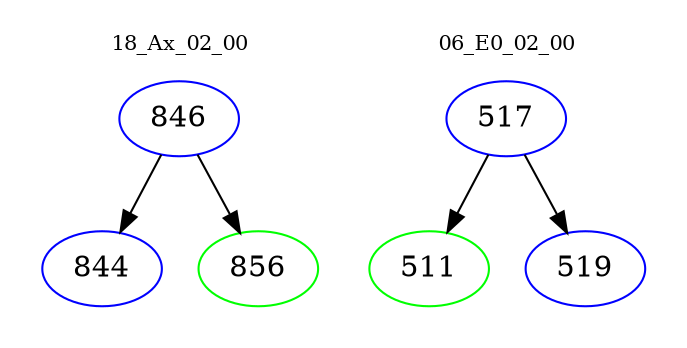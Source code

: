 digraph{
subgraph cluster_0 {
color = white
label = "18_Ax_02_00";
fontsize=10;
T0_846 [label="846", color="blue"]
T0_846 -> T0_844 [color="black"]
T0_844 [label="844", color="blue"]
T0_846 -> T0_856 [color="black"]
T0_856 [label="856", color="green"]
}
subgraph cluster_1 {
color = white
label = "06_E0_02_00";
fontsize=10;
T1_517 [label="517", color="blue"]
T1_517 -> T1_511 [color="black"]
T1_511 [label="511", color="green"]
T1_517 -> T1_519 [color="black"]
T1_519 [label="519", color="blue"]
}
}
